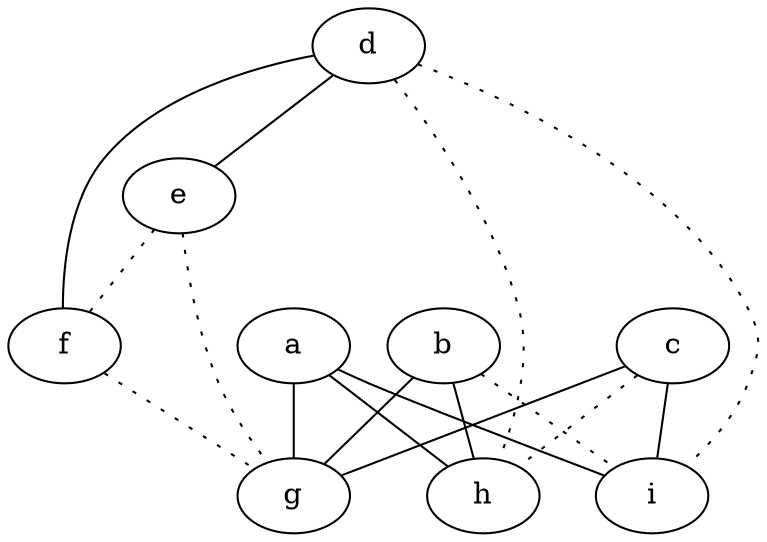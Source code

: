 graph {
a -- g;
a -- h;
a -- i;
b -- g;
b -- h;
b -- i [style=dotted];
c -- g;
c -- h [style=dotted];
c -- i;
d -- e;
d -- f;
d -- h [style=dotted];
d -- i [style=dotted];
e -- f [style=dotted];
e -- g [style=dotted];
f -- g [style=dotted];
}
